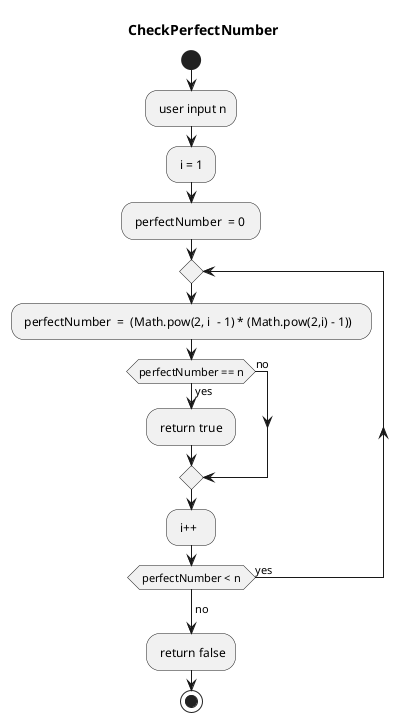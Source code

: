 @startuml 
    title CheckPerfectNumber
    start
    : user input n; 
    : i = 1 ;  
    : perfectNumber  = 0  ;  
    repeat 
    : perfectNumber  =  (Math.pow(2, i  - 1) * (Math.pow(2,i) - 1))   ; 
    if(perfectNumber == n) then (yes)
    : return true ; 
    else (no)  
    endif  
    : i++   ;
    repeat  while ( perfectNumber < n ) is(yes)
    -> no ; 
    : return false;
    stop
@enduml

